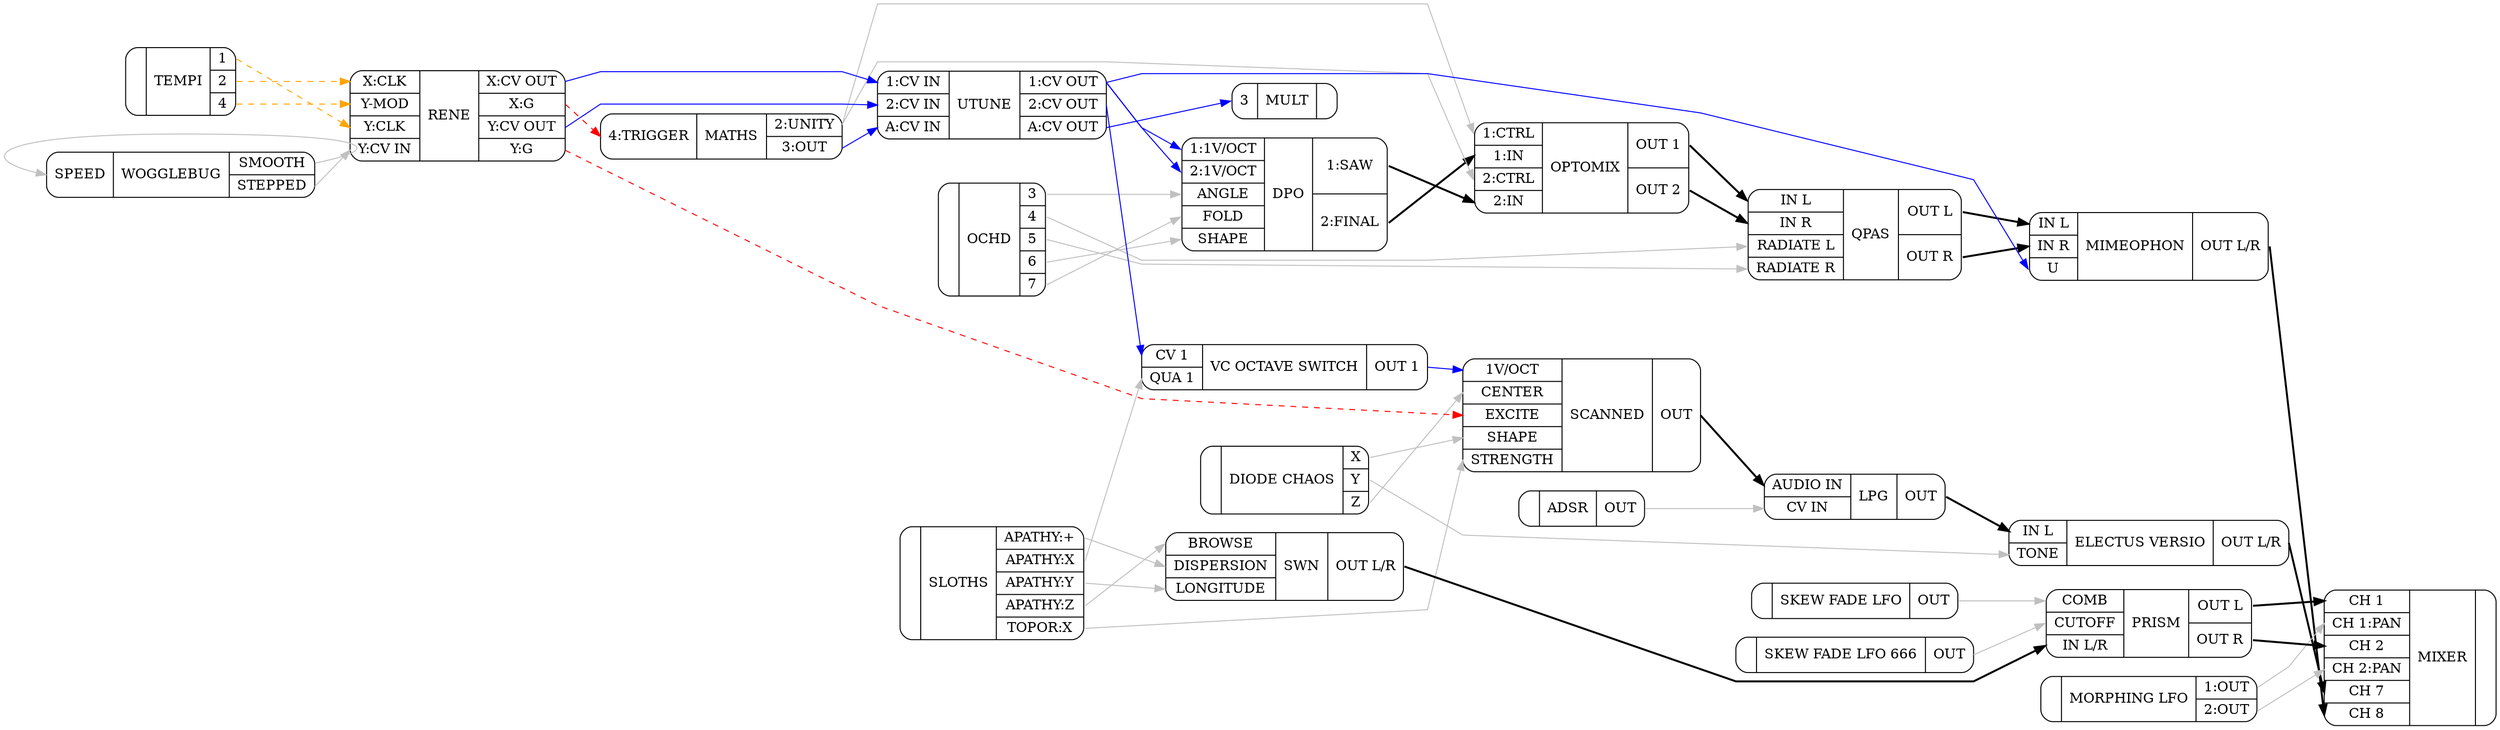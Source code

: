 digraph G{
rankdir = LR;
splines = polyline;
ordering=out;
adsr[label="{ {}|ADSR| {<_out> OUT}}"  shape=Mrecord]
diodechaos[label="{ {}|DIODE CHAOS| {<_x> X | <_y> Y | <_z> Z}}"  shape=Mrecord]
dpo[label="{ {<_11voct> 1:1V/OCT | <_21voct> 2:1V/OCT | <_angle> ANGLE | <_fold> FOLD | <_shape> SHAPE}|DPO| {<_1saw> 1:SAW | <_2final> 2:FINAL}}"  shape=Mrecord]
electusversio[label="{ {<_inl> IN L | <_tone> TONE}|ELECTUS VERSIO| {<_outlr> OUT L/R}}"  shape=Mrecord]
lpg[label="{ {<_audioin> AUDIO IN | <_cvin> CV IN}|LPG| {<_out> OUT}}"  shape=Mrecord]
maths[label="{ {<_4trigger> 4:TRIGGER}|MATHS| {<_2unity> 2:UNITY | <_3out> 3:OUT}}"  shape=Mrecord]
mimeophon[label="{ {<_inl> IN L | <_inr> IN R | <_u> U}|MIMEOPHON| {<_outlr> OUT L/R}}"  shape=Mrecord]
mixer[label="{ {<_ch1> CH 1 | <_ch1pan> CH 1:PAN | <_ch2> CH 2 | <_ch2pan> CH 2:PAN | <_ch7> CH 7 | <_ch8> CH 8}|MIXER| {}}"  shape=Mrecord]
morphinglfo[label="{ {}|MORPHING LFO| {<_1out> 1:OUT | <_2out> 2:OUT}}"  shape=Mrecord]
mult[label="{ {<_3> 3}|MULT| {}}"  shape=Mrecord]
ochd[label="{ {}|OCHD| {<_3> 3 | <_4> 4 | <_5> 5 | <_6> 6 | <_7> 7}}"  shape=Mrecord]
optomix[label="{ {<_1ctrl> 1:CTRL | <_1in> 1:IN | <_2ctrl> 2:CTRL | <_2in> 2:IN}|OPTOMIX| {<_out1> OUT 1 | <_out2> OUT 2}}"  shape=Mrecord]
prism[label="{ {<_comb> COMB | <_cutoff> CUTOFF | <_inlr> IN L/R}|PRISM| {<_outl> OUT L | <_outr> OUT R}}"  shape=Mrecord]
qpas[label="{ {<_inl> IN L | <_inr> IN R | <_radiatel> RADIATE L | <_radiater> RADIATE R}|QPAS| {<_outl> OUT L | <_outr> OUT R}}"  shape=Mrecord]
rene[label="{ {<_xclk> X:CLK | <_ymod> Y-MOD | <_yclk> Y:CLK | <_ycvin> Y:CV IN}|RENE| {<_xcvout> X:CV OUT | <_xg> X:G | <_ycvout> Y:CV OUT | <_yg> Y:G}}"  shape=Mrecord]
scanned[label="{ {<_1voct> 1V/OCT | <_center> CENTER | <_excite> EXCITE | <_shape> SHAPE | <_strength> STRENGTH}|SCANNED| {<_out> OUT}}"  shape=Mrecord]
skewfadelfo[label="{ {}|SKEW FADE LFO| {<_out> OUT}}"  shape=Mrecord]
skewfadelfo666[label="{ {}|SKEW FADE LFO 666| {<_out> OUT}}"  shape=Mrecord]
sloths[label="{ {}|SLOTHS| {<_apathy> APATHY:+ | <_apathyx> APATHY:X | <_apathyy> APATHY:Y | <_apathyz> APATHY:Z | <_toporx> TOPOR:X}}"  shape=Mrecord]
swn[label="{ {<_browse> BROWSE | <_dispersion> DISPERSION | <_longitude> LONGITUDE}|SWN| {<_outlr> OUT L/R}}"  shape=Mrecord]
tempi[label="{ {}|TEMPI| {<_1> 1 | <_2> 2 | <_4> 4}}"  shape=Mrecord]
utune[label="{ {<_1cvin> 1:CV IN | <_2cvin> 2:CV IN | <_acvin> A:CV IN}|UTUNE| {<_1cvout> 1:CV OUT | <_2cvout> 2:CV OUT | <_acvout> A:CV OUT}}"  shape=Mrecord]
vcoctaveswitch[label="{ {<_cv1> CV 1 | <_qua1> QUA 1}|VC OCTAVE SWITCH| {<_out1> OUT 1}}"  shape=Mrecord]
wogglebug[label="{ {<_speed> SPEED}|WOGGLEBUG| {<_smooth> SMOOTH | <_stepped> STEPPED}}"  shape=Mrecord]
utune:_1cvout:e  -> dpo:_11voct:w  [color=blue]
maths:_2unity:e  -> optomix:_1ctrl:w  [color=gray]
rene:_xcvout:e  -> utune:_1cvin:w  [color=blue]
dpo:_2final:e  -> optomix:_1in:w  [style=bold]
vcoctaveswitch:_out1:e  -> scanned:_1voct:w  [color=blue]
utune:_1cvout:e  -> dpo:_21voct:w  [color=blue]
maths:_2unity:e  -> optomix:_2ctrl:w  [color=gray]
rene:_ycvout:e  -> utune:_2cvin:w  [color=blue]
dpo:_1saw:e  -> optomix:_2in:w  [style=bold]
utune:_acvout:e  -> mult:_3:w  [color=blue]
rene:_xg:e  -> maths:_4trigger:w  [color=red, style=dashed]
maths:_3out:e  -> utune:_acvin:w  [color=blue]
ochd:_3:e  -> dpo:_angle:w  [color=gray]
scanned:_out:e  -> lpg:_audioin:w  [style=bold]
sloths:_apathyz:e  -> swn:_browse:w  [color=gray]
diodechaos:_z:e  -> scanned:_center:w  [color=gray]
prism:_outl:e  -> mixer:_ch1:w  [style=bold]
morphinglfo:_1out:e  -> mixer:_ch1pan:w  [color=gray]
prism:_outr:e  -> mixer:_ch2:w  [style=bold]
morphinglfo:_2out:e  -> mixer:_ch2pan:w  [color=gray]
electusversio:_outlr:e  -> mixer:_ch7:w  [style=bold]
mimeophon:_outlr:e  -> mixer:_ch8:w  [style=bold]
skewfadelfo:_out:e  -> prism:_comb:w  [color=gray]
skewfadelfo666:_out:e  -> prism:_cutoff:w  [color=gray]
utune:_2cvout:e  -> vcoctaveswitch:_cv1:w  [color=blue]
adsr:_out:e  -> lpg:_cvin:w  [color=gray]
sloths:_apathy:e  -> swn:_dispersion:w  [color=gray]
rene:_yg:e  -> scanned:_excite:w  [color=red, style=dashed]
ochd:_7:e  -> dpo:_fold:w  [color=gray]
lpg:_out:e  -> electusversio:_inl:w  [style=bold]
optomix:_out1:e  -> qpas:_inl:w  [style=bold]
qpas:_outl:e  -> mimeophon:_inl:w  [style=bold]
swn:_outlr:e  -> prism:_inlr:w  [style=bold]
optomix:_out2:e  -> qpas:_inr:w  [style=bold]
qpas:_outr:e  -> mimeophon:_inr:w  [style=bold]
sloths:_apathyy:e  -> swn:_longitude:w  [color=gray]
sloths:_apathyx:e  -> vcoctaveswitch:_qua1:w  [color=gray]
ochd:_4:e  -> qpas:_radiatel:w  [color=gray]
ochd:_5:e  -> qpas:_radiater:w  [color=gray]
diodechaos:_x:e  -> scanned:_shape:w  [color=gray]
ochd:_6:e  -> dpo:_shape:w  [color=gray]
wogglebug:_smooth:e  -> wogglebug:_speed:w  [color=gray]
sloths:_toporx:e  -> scanned:_strength:w  [color=gray]
diodechaos:_y:e  -> electusversio:_tone:w  [color=gray]
utune:_1cvout:e  -> mimeophon:_u:w  [color=blue]
tempi:_2:e  -> rene:_xclk:w  [color=orange, style=dashed]
tempi:_4:e  -> rene:_ymod:w  [color=orange, style=dashed]
tempi:_1:e  -> rene:_yclk:w  [color=orange, style=dashed]
wogglebug:_stepped:e  -> rene:_ycvin:w  [color=gray]
}
